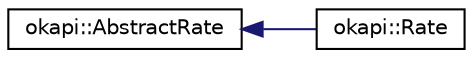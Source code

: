 digraph "Graphical Class Hierarchy"
{
 // LATEX_PDF_SIZE
  edge [fontname="Helvetica",fontsize="10",labelfontname="Helvetica",labelfontsize="10"];
  node [fontname="Helvetica",fontsize="10",shape=record];
  rankdir="LR";
  Node0 [label="okapi::AbstractRate",height=0.2,width=0.4,color="black", fillcolor="white", style="filled",URL="$classokapi_1_1AbstractRate.html",tooltip=" "];
  Node0 -> Node1 [dir="back",color="midnightblue",fontsize="10",style="solid",fontname="Helvetica"];
  Node1 [label="okapi::Rate",height=0.2,width=0.4,color="black", fillcolor="white", style="filled",URL="$classokapi_1_1Rate.html",tooltip=" "];
}
